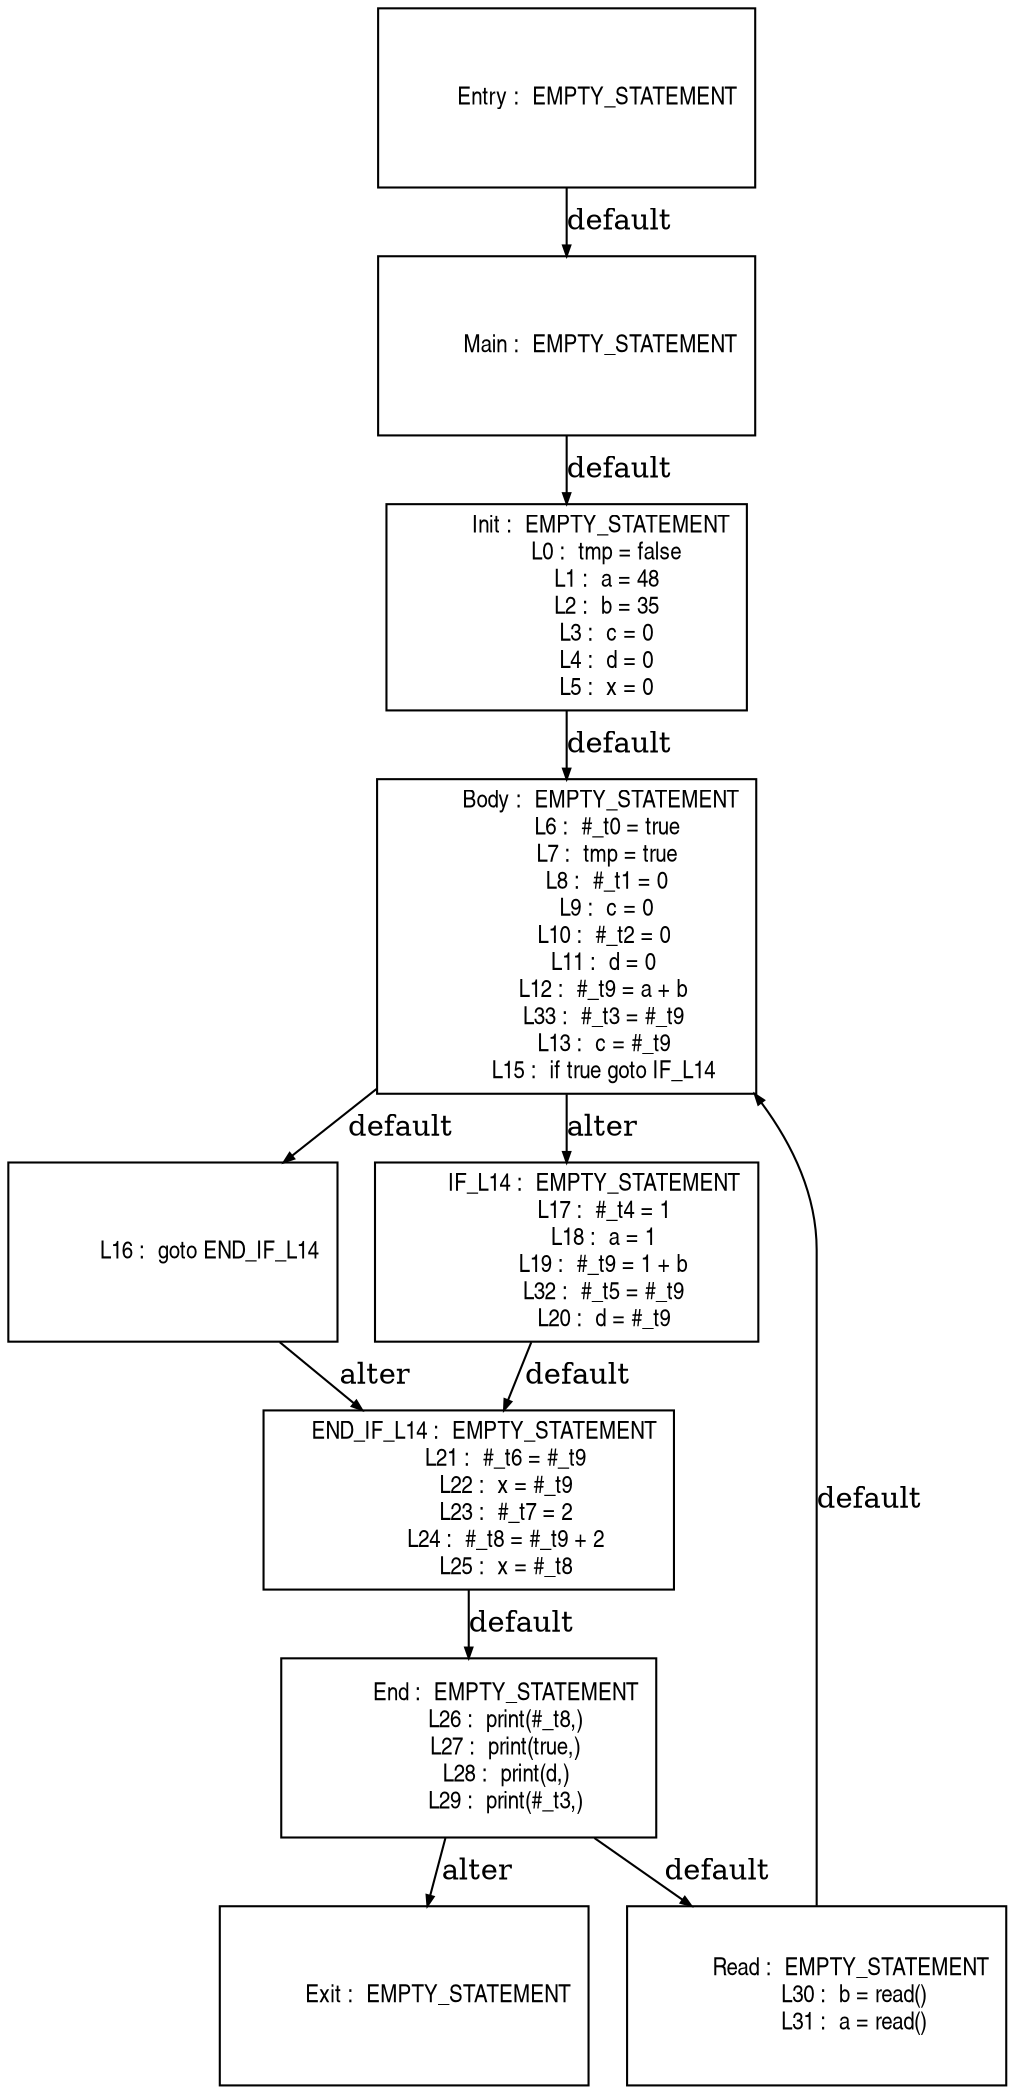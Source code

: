 digraph G {
  ranksep=.25;
  edge [arrowsize=.5]
  node [shape=rectangle, fontname="ArialNarrow",
        fontsize=12,  height=1.2];
  "           Main :  EMPTY_STATEMENT
"; "           Init :  EMPTY_STATEMENT
             L0 :  tmp = false
             L1 :  a = 48
             L2 :  b = 35
             L3 :  c = 0
             L4 :  d = 0
             L5 :  x = 0
"; "           Body :  EMPTY_STATEMENT
             L6 :  #_t0 = true
             L7 :  tmp = true
             L8 :  #_t1 = 0
             L9 :  c = 0
            L10 :  #_t2 = 0
            L11 :  d = 0
            L12 :  #_t9 = a + b
            L33 :  #_t3 = #_t9
            L13 :  c = #_t9
            L15 :  if true goto IF_L14
"; "            L16 :  goto END_IF_L14
"; "         IF_L14 :  EMPTY_STATEMENT
            L17 :  #_t4 = 1
            L18 :  a = 1
            L19 :  #_t9 = 1 + b
            L32 :  #_t5 = #_t9
            L20 :  d = #_t9
"; "     END_IF_L14 :  EMPTY_STATEMENT
            L21 :  #_t6 = #_t9
            L22 :  x = #_t9
            L23 :  #_t7 = 2
            L24 :  #_t8 = #_t9 + 2
            L25 :  x = #_t8
"; "          Entry :  EMPTY_STATEMENT
"; "            End :  EMPTY_STATEMENT
            L26 :  print(#_t8,)
            L27 :  print(true,)
            L28 :  print(d,)
            L29 :  print(#_t3,)
"; "           Exit :  EMPTY_STATEMENT
"; "           Read :  EMPTY_STATEMENT
            L30 :  b = read()
            L31 :  a = read()
"; 
  "           Main :  EMPTY_STATEMENT
" -> "           Init :  EMPTY_STATEMENT
             L0 :  tmp = false
             L1 :  a = 48
             L2 :  b = 35
             L3 :  c = 0
             L4 :  d = 0
             L5 :  x = 0
"  [label="default"];
  "           Init :  EMPTY_STATEMENT
             L0 :  tmp = false
             L1 :  a = 48
             L2 :  b = 35
             L3 :  c = 0
             L4 :  d = 0
             L5 :  x = 0
" -> "           Body :  EMPTY_STATEMENT
             L6 :  #_t0 = true
             L7 :  tmp = true
             L8 :  #_t1 = 0
             L9 :  c = 0
            L10 :  #_t2 = 0
            L11 :  d = 0
            L12 :  #_t9 = a + b
            L33 :  #_t3 = #_t9
            L13 :  c = #_t9
            L15 :  if true goto IF_L14
"  [label="default"];
  "           Body :  EMPTY_STATEMENT
             L6 :  #_t0 = true
             L7 :  tmp = true
             L8 :  #_t1 = 0
             L9 :  c = 0
            L10 :  #_t2 = 0
            L11 :  d = 0
            L12 :  #_t9 = a + b
            L33 :  #_t3 = #_t9
            L13 :  c = #_t9
            L15 :  if true goto IF_L14
" -> "            L16 :  goto END_IF_L14
"  [label="default"];
  "           Body :  EMPTY_STATEMENT
             L6 :  #_t0 = true
             L7 :  tmp = true
             L8 :  #_t1 = 0
             L9 :  c = 0
            L10 :  #_t2 = 0
            L11 :  d = 0
            L12 :  #_t9 = a + b
            L33 :  #_t3 = #_t9
            L13 :  c = #_t9
            L15 :  if true goto IF_L14
" -> "         IF_L14 :  EMPTY_STATEMENT
            L17 :  #_t4 = 1
            L18 :  a = 1
            L19 :  #_t9 = 1 + b
            L32 :  #_t5 = #_t9
            L20 :  d = #_t9
"  [label="alter"];
  "            L16 :  goto END_IF_L14
" -> "     END_IF_L14 :  EMPTY_STATEMENT
            L21 :  #_t6 = #_t9
            L22 :  x = #_t9
            L23 :  #_t7 = 2
            L24 :  #_t8 = #_t9 + 2
            L25 :  x = #_t8
"  [label="alter"];
  "         IF_L14 :  EMPTY_STATEMENT
            L17 :  #_t4 = 1
            L18 :  a = 1
            L19 :  #_t9 = 1 + b
            L32 :  #_t5 = #_t9
            L20 :  d = #_t9
" -> "     END_IF_L14 :  EMPTY_STATEMENT
            L21 :  #_t6 = #_t9
            L22 :  x = #_t9
            L23 :  #_t7 = 2
            L24 :  #_t8 = #_t9 + 2
            L25 :  x = #_t8
"  [label="default"];
  "     END_IF_L14 :  EMPTY_STATEMENT
            L21 :  #_t6 = #_t9
            L22 :  x = #_t9
            L23 :  #_t7 = 2
            L24 :  #_t8 = #_t9 + 2
            L25 :  x = #_t8
" -> "            End :  EMPTY_STATEMENT
            L26 :  print(#_t8,)
            L27 :  print(true,)
            L28 :  print(d,)
            L29 :  print(#_t3,)
"  [label="default"];
  "          Entry :  EMPTY_STATEMENT
" -> "           Main :  EMPTY_STATEMENT
"  [label="default"];
  "            End :  EMPTY_STATEMENT
            L26 :  print(#_t8,)
            L27 :  print(true,)
            L28 :  print(d,)
            L29 :  print(#_t3,)
" -> "           Read :  EMPTY_STATEMENT
            L30 :  b = read()
            L31 :  a = read()
"  [label="default"];
  "            End :  EMPTY_STATEMENT
            L26 :  print(#_t8,)
            L27 :  print(true,)
            L28 :  print(d,)
            L29 :  print(#_t3,)
" -> "           Exit :  EMPTY_STATEMENT
"  [label="alter"];
  "           Read :  EMPTY_STATEMENT
            L30 :  b = read()
            L31 :  a = read()
" -> "           Body :  EMPTY_STATEMENT
             L6 :  #_t0 = true
             L7 :  tmp = true
             L8 :  #_t1 = 0
             L9 :  c = 0
            L10 :  #_t2 = 0
            L11 :  d = 0
            L12 :  #_t9 = a + b
            L33 :  #_t3 = #_t9
            L13 :  c = #_t9
            L15 :  if true goto IF_L14
"  [label="default"];
}
